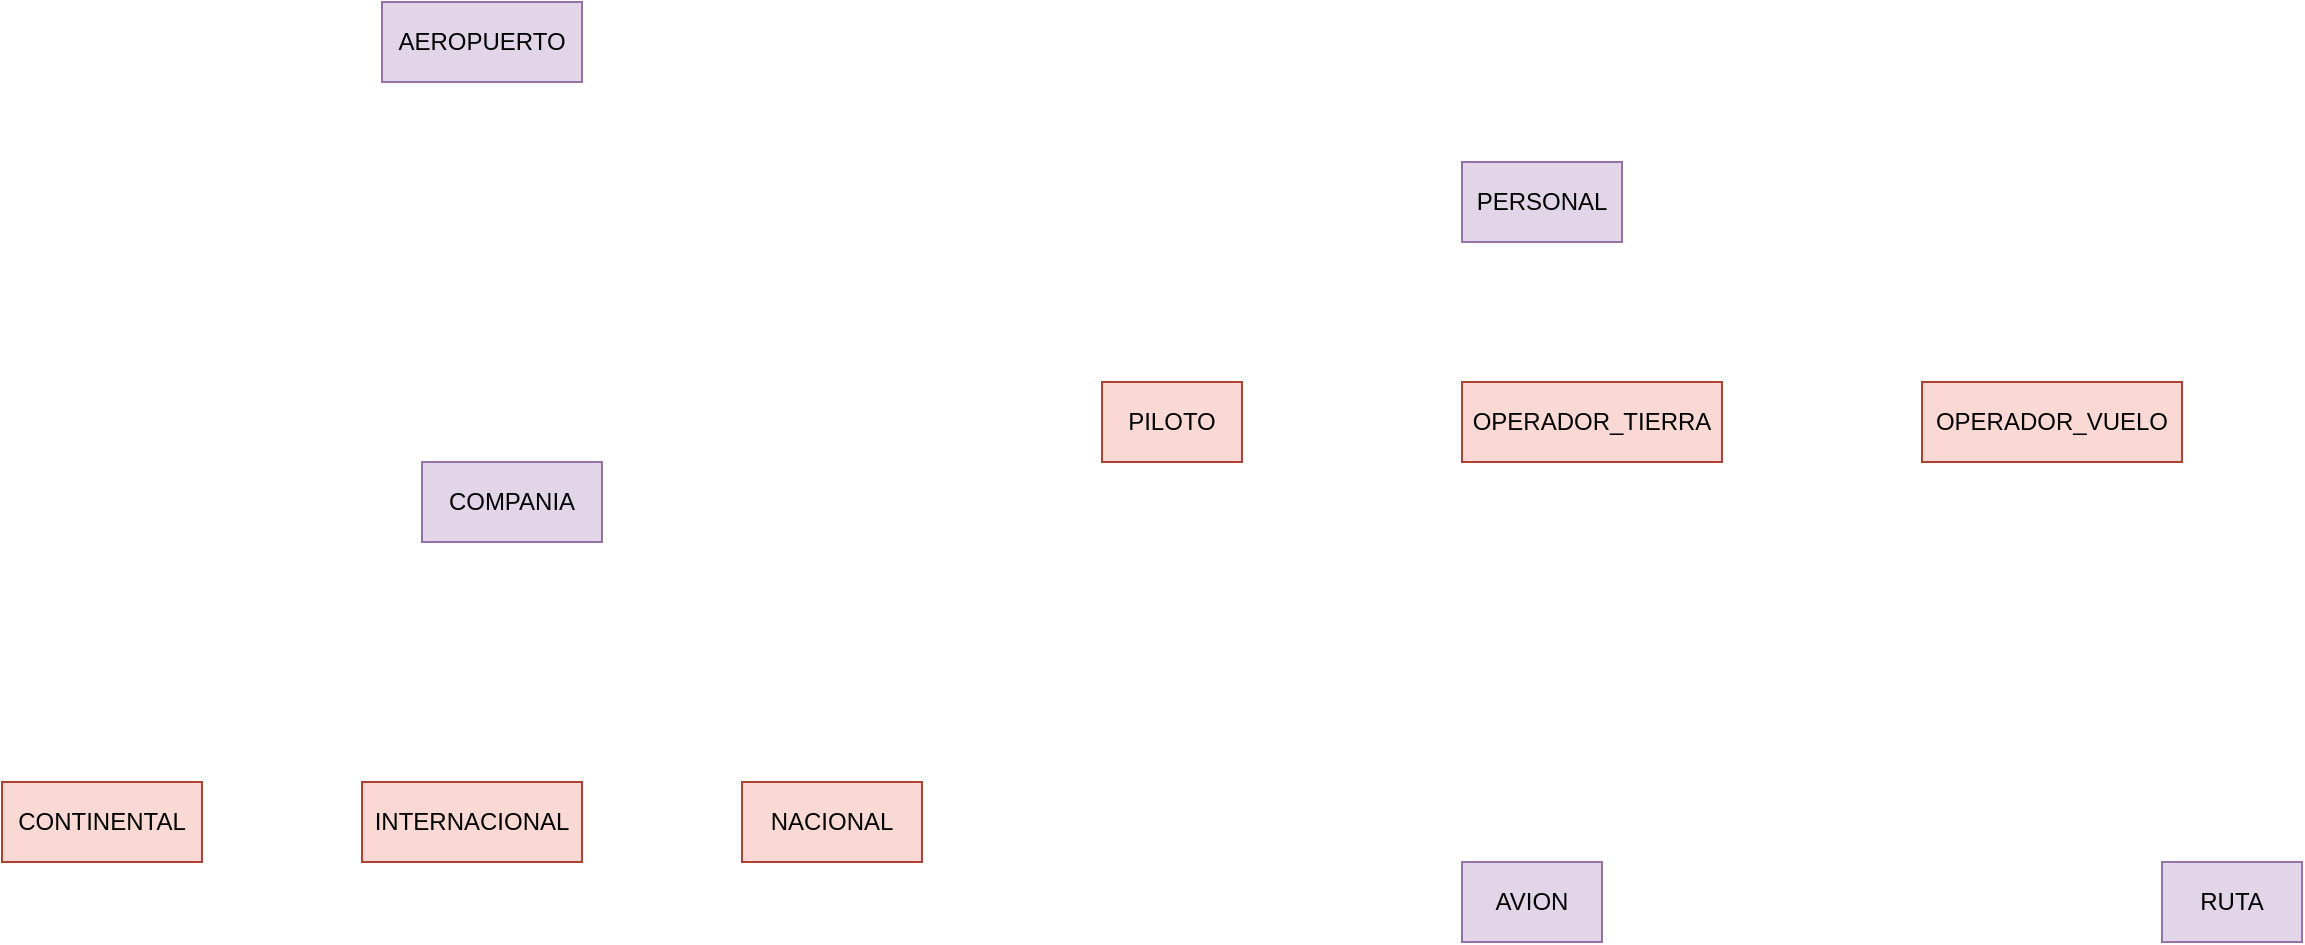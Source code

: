<mxfile version="21.7.2" type="github">
  <diagram name="Página-1" id="whwjFIm7m2oG62MrGhCB">
    <mxGraphModel dx="3575" dy="720" grid="1" gridSize="10" guides="1" tooltips="1" connect="1" arrows="1" fold="1" page="1" pageScale="1" pageWidth="1920" pageHeight="1200" math="0" shadow="0">
      <root>
        <mxCell id="0" />
        <mxCell id="1" parent="0" />
        <mxCell id="LofawjoTvdyJ2canN9Sz-1" value="AEROPUERTO" style="rounded=0;whiteSpace=wrap;html=1;fillColor=#e1d5e7;strokeColor=#9673a6;" vertex="1" parent="1">
          <mxGeometry x="70" y="50" width="100" height="40" as="geometry" />
        </mxCell>
        <mxCell id="LofawjoTvdyJ2canN9Sz-2" value="COMPANIA" style="rounded=0;whiteSpace=wrap;html=1;fillColor=#e1d5e7;strokeColor=#9673a6;" vertex="1" parent="1">
          <mxGeometry x="90" y="280" width="90" height="40" as="geometry" />
        </mxCell>
        <mxCell id="LofawjoTvdyJ2canN9Sz-3" value="AVION" style="rounded=0;whiteSpace=wrap;html=1;fillColor=#e1d5e7;strokeColor=#9673a6;" vertex="1" parent="1">
          <mxGeometry x="610" y="480" width="70" height="40" as="geometry" />
        </mxCell>
        <mxCell id="LofawjoTvdyJ2canN9Sz-4" value="RUTA" style="rounded=0;whiteSpace=wrap;html=1;fillColor=#e1d5e7;strokeColor=#9673a6;" vertex="1" parent="1">
          <mxGeometry x="960" y="480" width="70" height="40" as="geometry" />
        </mxCell>
        <mxCell id="LofawjoTvdyJ2canN9Sz-5" value="PERSONAL" style="rounded=0;whiteSpace=wrap;html=1;fillColor=#e1d5e7;strokeColor=#9673a6;" vertex="1" parent="1">
          <mxGeometry x="610" y="130" width="80" height="40" as="geometry" />
        </mxCell>
        <mxCell id="LofawjoTvdyJ2canN9Sz-6" value="NACIONAL" style="rounded=0;whiteSpace=wrap;html=1;fillColor=#fad9d5;strokeColor=#ae4132;" vertex="1" parent="1">
          <mxGeometry x="250" y="440" width="90" height="40" as="geometry" />
        </mxCell>
        <mxCell id="LofawjoTvdyJ2canN9Sz-7" value="CONTINENTAL" style="rounded=0;whiteSpace=wrap;html=1;fillColor=#fad9d5;strokeColor=#ae4132;" vertex="1" parent="1">
          <mxGeometry x="-120" y="440" width="100" height="40" as="geometry" />
        </mxCell>
        <mxCell id="LofawjoTvdyJ2canN9Sz-8" value="INTERNACIONAL" style="rounded=0;whiteSpace=wrap;html=1;fillColor=#fad9d5;strokeColor=#ae4132;" vertex="1" parent="1">
          <mxGeometry x="60" y="440" width="110" height="40" as="geometry" />
        </mxCell>
        <mxCell id="LofawjoTvdyJ2canN9Sz-9" value="OPERADOR_VUELO" style="rounded=0;whiteSpace=wrap;html=1;fillColor=#fad9d5;strokeColor=#ae4132;" vertex="1" parent="1">
          <mxGeometry x="840" y="240" width="130" height="40" as="geometry" />
        </mxCell>
        <mxCell id="LofawjoTvdyJ2canN9Sz-10" value="OPERADOR_TIERRA" style="rounded=0;whiteSpace=wrap;html=1;fillColor=#fad9d5;strokeColor=#ae4132;" vertex="1" parent="1">
          <mxGeometry x="610" y="240" width="130" height="40" as="geometry" />
        </mxCell>
        <mxCell id="LofawjoTvdyJ2canN9Sz-11" value="PILOTO" style="rounded=0;whiteSpace=wrap;html=1;fillColor=#fad9d5;strokeColor=#ae4132;" vertex="1" parent="1">
          <mxGeometry x="430" y="240" width="70" height="40" as="geometry" />
        </mxCell>
      </root>
    </mxGraphModel>
  </diagram>
</mxfile>
